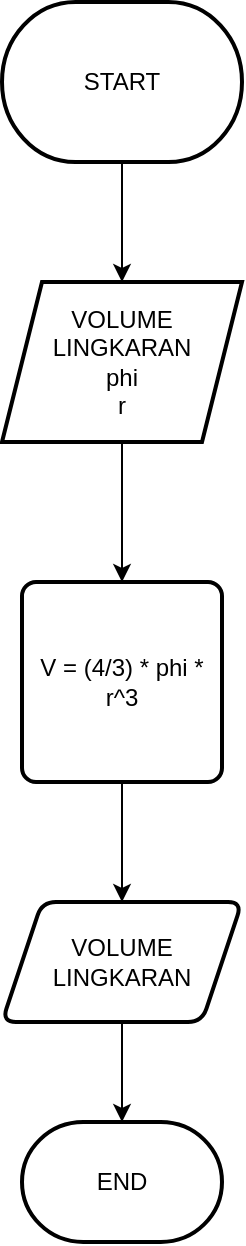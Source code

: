 <mxfile version="22.1.7" type="github">
  <diagram name="Halaman-1" id="KOy_Ci9huCZcaGlgWq4v">
    <mxGraphModel dx="880" dy="446" grid="1" gridSize="10" guides="1" tooltips="1" connect="1" arrows="1" fold="1" page="1" pageScale="1" pageWidth="827" pageHeight="1169" math="0" shadow="0">
      <root>
        <mxCell id="0" />
        <mxCell id="1" parent="0" />
        <mxCell id="tXMpjYF7gjh7UblVH9AT-4" value="" style="edgeStyle=orthogonalEdgeStyle;rounded=0;orthogonalLoop=1;jettySize=auto;html=1;" edge="1" parent="1" source="tXMpjYF7gjh7UblVH9AT-2" target="tXMpjYF7gjh7UblVH9AT-3">
          <mxGeometry relative="1" as="geometry" />
        </mxCell>
        <mxCell id="tXMpjYF7gjh7UblVH9AT-2" value="START" style="strokeWidth=2;html=1;shape=mxgraph.flowchart.terminator;whiteSpace=wrap;" vertex="1" parent="1">
          <mxGeometry x="120" y="80" width="120" height="80" as="geometry" />
        </mxCell>
        <mxCell id="tXMpjYF7gjh7UblVH9AT-6" value="" style="edgeStyle=orthogonalEdgeStyle;rounded=0;orthogonalLoop=1;jettySize=auto;html=1;" edge="1" parent="1" source="tXMpjYF7gjh7UblVH9AT-3" target="tXMpjYF7gjh7UblVH9AT-5">
          <mxGeometry relative="1" as="geometry" />
        </mxCell>
        <mxCell id="tXMpjYF7gjh7UblVH9AT-3" value="VOLUME&lt;br&gt;LINGKARAN&lt;br&gt;phi&lt;br&gt;r" style="shape=parallelogram;perimeter=parallelogramPerimeter;whiteSpace=wrap;html=1;fixedSize=1;strokeWidth=2;" vertex="1" parent="1">
          <mxGeometry x="120" y="220" width="120" height="80" as="geometry" />
        </mxCell>
        <mxCell id="tXMpjYF7gjh7UblVH9AT-8" value="" style="edgeStyle=orthogonalEdgeStyle;rounded=0;orthogonalLoop=1;jettySize=auto;html=1;" edge="1" parent="1" source="tXMpjYF7gjh7UblVH9AT-5" target="tXMpjYF7gjh7UblVH9AT-7">
          <mxGeometry relative="1" as="geometry" />
        </mxCell>
        <mxCell id="tXMpjYF7gjh7UblVH9AT-5" value="V = (4/3) * phi * r^3" style="rounded=1;whiteSpace=wrap;html=1;absoluteArcSize=1;arcSize=14;strokeWidth=2;" vertex="1" parent="1">
          <mxGeometry x="130" y="370" width="100" height="100" as="geometry" />
        </mxCell>
        <mxCell id="tXMpjYF7gjh7UblVH9AT-10" value="" style="edgeStyle=orthogonalEdgeStyle;rounded=0;orthogonalLoop=1;jettySize=auto;html=1;" edge="1" parent="1" source="tXMpjYF7gjh7UblVH9AT-7" target="tXMpjYF7gjh7UblVH9AT-9">
          <mxGeometry relative="1" as="geometry" />
        </mxCell>
        <mxCell id="tXMpjYF7gjh7UblVH9AT-7" value="VOLUME LINGKARAN" style="shape=parallelogram;perimeter=parallelogramPerimeter;whiteSpace=wrap;html=1;fixedSize=1;rounded=1;arcSize=14;strokeWidth=2;" vertex="1" parent="1">
          <mxGeometry x="120" y="530" width="120" height="60" as="geometry" />
        </mxCell>
        <mxCell id="tXMpjYF7gjh7UblVH9AT-9" value="END" style="strokeWidth=2;html=1;shape=mxgraph.flowchart.terminator;whiteSpace=wrap;" vertex="1" parent="1">
          <mxGeometry x="130" y="640" width="100" height="60" as="geometry" />
        </mxCell>
      </root>
    </mxGraphModel>
  </diagram>
</mxfile>
